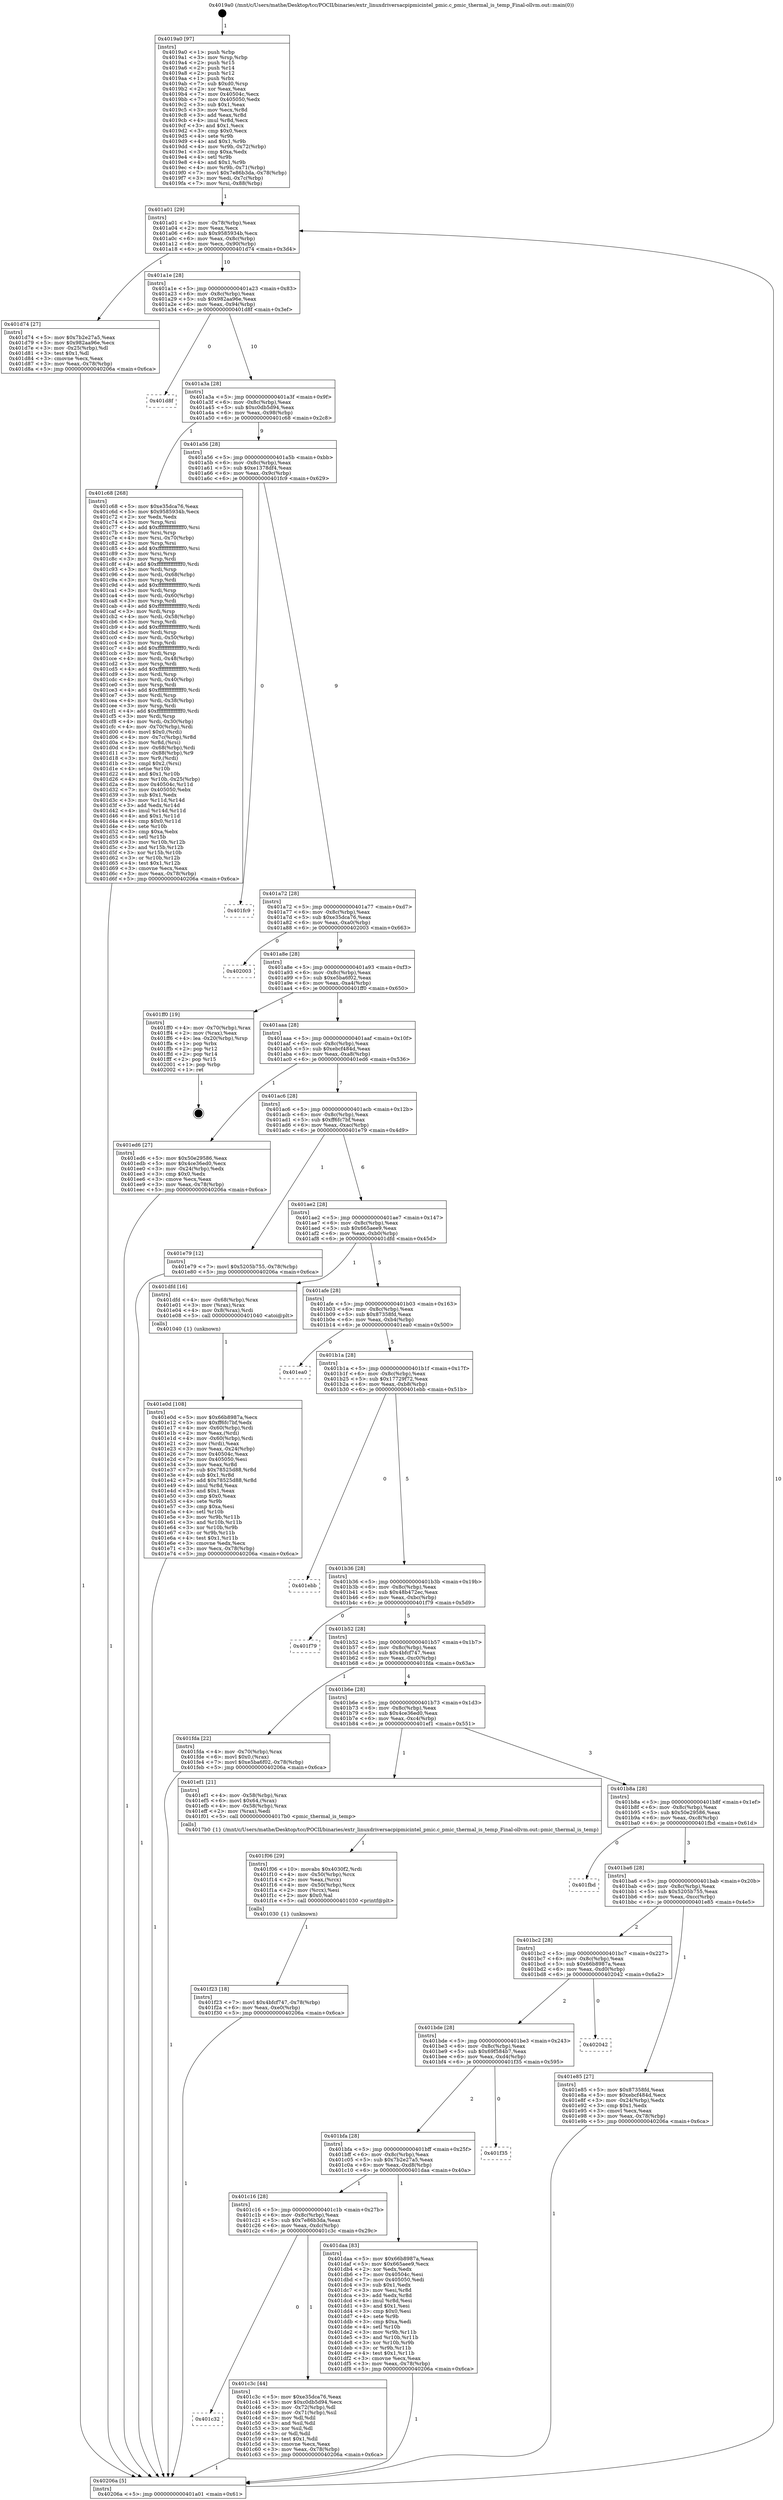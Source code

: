 digraph "0x4019a0" {
  label = "0x4019a0 (/mnt/c/Users/mathe/Desktop/tcc/POCII/binaries/extr_linuxdriversacpipmicintel_pmic.c_pmic_thermal_is_temp_Final-ollvm.out::main(0))"
  labelloc = "t"
  node[shape=record]

  Entry [label="",width=0.3,height=0.3,shape=circle,fillcolor=black,style=filled]
  "0x401a01" [label="{
     0x401a01 [29]\l
     | [instrs]\l
     &nbsp;&nbsp;0x401a01 \<+3\>: mov -0x78(%rbp),%eax\l
     &nbsp;&nbsp;0x401a04 \<+2\>: mov %eax,%ecx\l
     &nbsp;&nbsp;0x401a06 \<+6\>: sub $0x9585934b,%ecx\l
     &nbsp;&nbsp;0x401a0c \<+6\>: mov %eax,-0x8c(%rbp)\l
     &nbsp;&nbsp;0x401a12 \<+6\>: mov %ecx,-0x90(%rbp)\l
     &nbsp;&nbsp;0x401a18 \<+6\>: je 0000000000401d74 \<main+0x3d4\>\l
  }"]
  "0x401d74" [label="{
     0x401d74 [27]\l
     | [instrs]\l
     &nbsp;&nbsp;0x401d74 \<+5\>: mov $0x7b2e27a5,%eax\l
     &nbsp;&nbsp;0x401d79 \<+5\>: mov $0x982aa96e,%ecx\l
     &nbsp;&nbsp;0x401d7e \<+3\>: mov -0x25(%rbp),%dl\l
     &nbsp;&nbsp;0x401d81 \<+3\>: test $0x1,%dl\l
     &nbsp;&nbsp;0x401d84 \<+3\>: cmovne %ecx,%eax\l
     &nbsp;&nbsp;0x401d87 \<+3\>: mov %eax,-0x78(%rbp)\l
     &nbsp;&nbsp;0x401d8a \<+5\>: jmp 000000000040206a \<main+0x6ca\>\l
  }"]
  "0x401a1e" [label="{
     0x401a1e [28]\l
     | [instrs]\l
     &nbsp;&nbsp;0x401a1e \<+5\>: jmp 0000000000401a23 \<main+0x83\>\l
     &nbsp;&nbsp;0x401a23 \<+6\>: mov -0x8c(%rbp),%eax\l
     &nbsp;&nbsp;0x401a29 \<+5\>: sub $0x982aa96e,%eax\l
     &nbsp;&nbsp;0x401a2e \<+6\>: mov %eax,-0x94(%rbp)\l
     &nbsp;&nbsp;0x401a34 \<+6\>: je 0000000000401d8f \<main+0x3ef\>\l
  }"]
  Exit [label="",width=0.3,height=0.3,shape=circle,fillcolor=black,style=filled,peripheries=2]
  "0x401d8f" [label="{
     0x401d8f\l
  }", style=dashed]
  "0x401a3a" [label="{
     0x401a3a [28]\l
     | [instrs]\l
     &nbsp;&nbsp;0x401a3a \<+5\>: jmp 0000000000401a3f \<main+0x9f\>\l
     &nbsp;&nbsp;0x401a3f \<+6\>: mov -0x8c(%rbp),%eax\l
     &nbsp;&nbsp;0x401a45 \<+5\>: sub $0xc0db5d94,%eax\l
     &nbsp;&nbsp;0x401a4a \<+6\>: mov %eax,-0x98(%rbp)\l
     &nbsp;&nbsp;0x401a50 \<+6\>: je 0000000000401c68 \<main+0x2c8\>\l
  }"]
  "0x401f23" [label="{
     0x401f23 [18]\l
     | [instrs]\l
     &nbsp;&nbsp;0x401f23 \<+7\>: movl $0x4bfcf747,-0x78(%rbp)\l
     &nbsp;&nbsp;0x401f2a \<+6\>: mov %eax,-0xe0(%rbp)\l
     &nbsp;&nbsp;0x401f30 \<+5\>: jmp 000000000040206a \<main+0x6ca\>\l
  }"]
  "0x401c68" [label="{
     0x401c68 [268]\l
     | [instrs]\l
     &nbsp;&nbsp;0x401c68 \<+5\>: mov $0xe35dca76,%eax\l
     &nbsp;&nbsp;0x401c6d \<+5\>: mov $0x9585934b,%ecx\l
     &nbsp;&nbsp;0x401c72 \<+2\>: xor %edx,%edx\l
     &nbsp;&nbsp;0x401c74 \<+3\>: mov %rsp,%rsi\l
     &nbsp;&nbsp;0x401c77 \<+4\>: add $0xfffffffffffffff0,%rsi\l
     &nbsp;&nbsp;0x401c7b \<+3\>: mov %rsi,%rsp\l
     &nbsp;&nbsp;0x401c7e \<+4\>: mov %rsi,-0x70(%rbp)\l
     &nbsp;&nbsp;0x401c82 \<+3\>: mov %rsp,%rsi\l
     &nbsp;&nbsp;0x401c85 \<+4\>: add $0xfffffffffffffff0,%rsi\l
     &nbsp;&nbsp;0x401c89 \<+3\>: mov %rsi,%rsp\l
     &nbsp;&nbsp;0x401c8c \<+3\>: mov %rsp,%rdi\l
     &nbsp;&nbsp;0x401c8f \<+4\>: add $0xfffffffffffffff0,%rdi\l
     &nbsp;&nbsp;0x401c93 \<+3\>: mov %rdi,%rsp\l
     &nbsp;&nbsp;0x401c96 \<+4\>: mov %rdi,-0x68(%rbp)\l
     &nbsp;&nbsp;0x401c9a \<+3\>: mov %rsp,%rdi\l
     &nbsp;&nbsp;0x401c9d \<+4\>: add $0xfffffffffffffff0,%rdi\l
     &nbsp;&nbsp;0x401ca1 \<+3\>: mov %rdi,%rsp\l
     &nbsp;&nbsp;0x401ca4 \<+4\>: mov %rdi,-0x60(%rbp)\l
     &nbsp;&nbsp;0x401ca8 \<+3\>: mov %rsp,%rdi\l
     &nbsp;&nbsp;0x401cab \<+4\>: add $0xfffffffffffffff0,%rdi\l
     &nbsp;&nbsp;0x401caf \<+3\>: mov %rdi,%rsp\l
     &nbsp;&nbsp;0x401cb2 \<+4\>: mov %rdi,-0x58(%rbp)\l
     &nbsp;&nbsp;0x401cb6 \<+3\>: mov %rsp,%rdi\l
     &nbsp;&nbsp;0x401cb9 \<+4\>: add $0xfffffffffffffff0,%rdi\l
     &nbsp;&nbsp;0x401cbd \<+3\>: mov %rdi,%rsp\l
     &nbsp;&nbsp;0x401cc0 \<+4\>: mov %rdi,-0x50(%rbp)\l
     &nbsp;&nbsp;0x401cc4 \<+3\>: mov %rsp,%rdi\l
     &nbsp;&nbsp;0x401cc7 \<+4\>: add $0xfffffffffffffff0,%rdi\l
     &nbsp;&nbsp;0x401ccb \<+3\>: mov %rdi,%rsp\l
     &nbsp;&nbsp;0x401cce \<+4\>: mov %rdi,-0x48(%rbp)\l
     &nbsp;&nbsp;0x401cd2 \<+3\>: mov %rsp,%rdi\l
     &nbsp;&nbsp;0x401cd5 \<+4\>: add $0xfffffffffffffff0,%rdi\l
     &nbsp;&nbsp;0x401cd9 \<+3\>: mov %rdi,%rsp\l
     &nbsp;&nbsp;0x401cdc \<+4\>: mov %rdi,-0x40(%rbp)\l
     &nbsp;&nbsp;0x401ce0 \<+3\>: mov %rsp,%rdi\l
     &nbsp;&nbsp;0x401ce3 \<+4\>: add $0xfffffffffffffff0,%rdi\l
     &nbsp;&nbsp;0x401ce7 \<+3\>: mov %rdi,%rsp\l
     &nbsp;&nbsp;0x401cea \<+4\>: mov %rdi,-0x38(%rbp)\l
     &nbsp;&nbsp;0x401cee \<+3\>: mov %rsp,%rdi\l
     &nbsp;&nbsp;0x401cf1 \<+4\>: add $0xfffffffffffffff0,%rdi\l
     &nbsp;&nbsp;0x401cf5 \<+3\>: mov %rdi,%rsp\l
     &nbsp;&nbsp;0x401cf8 \<+4\>: mov %rdi,-0x30(%rbp)\l
     &nbsp;&nbsp;0x401cfc \<+4\>: mov -0x70(%rbp),%rdi\l
     &nbsp;&nbsp;0x401d00 \<+6\>: movl $0x0,(%rdi)\l
     &nbsp;&nbsp;0x401d06 \<+4\>: mov -0x7c(%rbp),%r8d\l
     &nbsp;&nbsp;0x401d0a \<+3\>: mov %r8d,(%rsi)\l
     &nbsp;&nbsp;0x401d0d \<+4\>: mov -0x68(%rbp),%rdi\l
     &nbsp;&nbsp;0x401d11 \<+7\>: mov -0x88(%rbp),%r9\l
     &nbsp;&nbsp;0x401d18 \<+3\>: mov %r9,(%rdi)\l
     &nbsp;&nbsp;0x401d1b \<+3\>: cmpl $0x2,(%rsi)\l
     &nbsp;&nbsp;0x401d1e \<+4\>: setne %r10b\l
     &nbsp;&nbsp;0x401d22 \<+4\>: and $0x1,%r10b\l
     &nbsp;&nbsp;0x401d26 \<+4\>: mov %r10b,-0x25(%rbp)\l
     &nbsp;&nbsp;0x401d2a \<+8\>: mov 0x40504c,%r11d\l
     &nbsp;&nbsp;0x401d32 \<+7\>: mov 0x405050,%ebx\l
     &nbsp;&nbsp;0x401d39 \<+3\>: sub $0x1,%edx\l
     &nbsp;&nbsp;0x401d3c \<+3\>: mov %r11d,%r14d\l
     &nbsp;&nbsp;0x401d3f \<+3\>: add %edx,%r14d\l
     &nbsp;&nbsp;0x401d42 \<+4\>: imul %r14d,%r11d\l
     &nbsp;&nbsp;0x401d46 \<+4\>: and $0x1,%r11d\l
     &nbsp;&nbsp;0x401d4a \<+4\>: cmp $0x0,%r11d\l
     &nbsp;&nbsp;0x401d4e \<+4\>: sete %r10b\l
     &nbsp;&nbsp;0x401d52 \<+3\>: cmp $0xa,%ebx\l
     &nbsp;&nbsp;0x401d55 \<+4\>: setl %r15b\l
     &nbsp;&nbsp;0x401d59 \<+3\>: mov %r10b,%r12b\l
     &nbsp;&nbsp;0x401d5c \<+3\>: and %r15b,%r12b\l
     &nbsp;&nbsp;0x401d5f \<+3\>: xor %r15b,%r10b\l
     &nbsp;&nbsp;0x401d62 \<+3\>: or %r10b,%r12b\l
     &nbsp;&nbsp;0x401d65 \<+4\>: test $0x1,%r12b\l
     &nbsp;&nbsp;0x401d69 \<+3\>: cmovne %ecx,%eax\l
     &nbsp;&nbsp;0x401d6c \<+3\>: mov %eax,-0x78(%rbp)\l
     &nbsp;&nbsp;0x401d6f \<+5\>: jmp 000000000040206a \<main+0x6ca\>\l
  }"]
  "0x401a56" [label="{
     0x401a56 [28]\l
     | [instrs]\l
     &nbsp;&nbsp;0x401a56 \<+5\>: jmp 0000000000401a5b \<main+0xbb\>\l
     &nbsp;&nbsp;0x401a5b \<+6\>: mov -0x8c(%rbp),%eax\l
     &nbsp;&nbsp;0x401a61 \<+5\>: sub $0xe1378df4,%eax\l
     &nbsp;&nbsp;0x401a66 \<+6\>: mov %eax,-0x9c(%rbp)\l
     &nbsp;&nbsp;0x401a6c \<+6\>: je 0000000000401fc9 \<main+0x629\>\l
  }"]
  "0x401f06" [label="{
     0x401f06 [29]\l
     | [instrs]\l
     &nbsp;&nbsp;0x401f06 \<+10\>: movabs $0x4030f2,%rdi\l
     &nbsp;&nbsp;0x401f10 \<+4\>: mov -0x50(%rbp),%rcx\l
     &nbsp;&nbsp;0x401f14 \<+2\>: mov %eax,(%rcx)\l
     &nbsp;&nbsp;0x401f16 \<+4\>: mov -0x50(%rbp),%rcx\l
     &nbsp;&nbsp;0x401f1a \<+2\>: mov (%rcx),%esi\l
     &nbsp;&nbsp;0x401f1c \<+2\>: mov $0x0,%al\l
     &nbsp;&nbsp;0x401f1e \<+5\>: call 0000000000401030 \<printf@plt\>\l
     | [calls]\l
     &nbsp;&nbsp;0x401030 \{1\} (unknown)\l
  }"]
  "0x401fc9" [label="{
     0x401fc9\l
  }", style=dashed]
  "0x401a72" [label="{
     0x401a72 [28]\l
     | [instrs]\l
     &nbsp;&nbsp;0x401a72 \<+5\>: jmp 0000000000401a77 \<main+0xd7\>\l
     &nbsp;&nbsp;0x401a77 \<+6\>: mov -0x8c(%rbp),%eax\l
     &nbsp;&nbsp;0x401a7d \<+5\>: sub $0xe35dca76,%eax\l
     &nbsp;&nbsp;0x401a82 \<+6\>: mov %eax,-0xa0(%rbp)\l
     &nbsp;&nbsp;0x401a88 \<+6\>: je 0000000000402003 \<main+0x663\>\l
  }"]
  "0x401e0d" [label="{
     0x401e0d [108]\l
     | [instrs]\l
     &nbsp;&nbsp;0x401e0d \<+5\>: mov $0x66b8987a,%ecx\l
     &nbsp;&nbsp;0x401e12 \<+5\>: mov $0xff6fc7bf,%edx\l
     &nbsp;&nbsp;0x401e17 \<+4\>: mov -0x60(%rbp),%rdi\l
     &nbsp;&nbsp;0x401e1b \<+2\>: mov %eax,(%rdi)\l
     &nbsp;&nbsp;0x401e1d \<+4\>: mov -0x60(%rbp),%rdi\l
     &nbsp;&nbsp;0x401e21 \<+2\>: mov (%rdi),%eax\l
     &nbsp;&nbsp;0x401e23 \<+3\>: mov %eax,-0x24(%rbp)\l
     &nbsp;&nbsp;0x401e26 \<+7\>: mov 0x40504c,%eax\l
     &nbsp;&nbsp;0x401e2d \<+7\>: mov 0x405050,%esi\l
     &nbsp;&nbsp;0x401e34 \<+3\>: mov %eax,%r8d\l
     &nbsp;&nbsp;0x401e37 \<+7\>: sub $0x78525d88,%r8d\l
     &nbsp;&nbsp;0x401e3e \<+4\>: sub $0x1,%r8d\l
     &nbsp;&nbsp;0x401e42 \<+7\>: add $0x78525d88,%r8d\l
     &nbsp;&nbsp;0x401e49 \<+4\>: imul %r8d,%eax\l
     &nbsp;&nbsp;0x401e4d \<+3\>: and $0x1,%eax\l
     &nbsp;&nbsp;0x401e50 \<+3\>: cmp $0x0,%eax\l
     &nbsp;&nbsp;0x401e53 \<+4\>: sete %r9b\l
     &nbsp;&nbsp;0x401e57 \<+3\>: cmp $0xa,%esi\l
     &nbsp;&nbsp;0x401e5a \<+4\>: setl %r10b\l
     &nbsp;&nbsp;0x401e5e \<+3\>: mov %r9b,%r11b\l
     &nbsp;&nbsp;0x401e61 \<+3\>: and %r10b,%r11b\l
     &nbsp;&nbsp;0x401e64 \<+3\>: xor %r10b,%r9b\l
     &nbsp;&nbsp;0x401e67 \<+3\>: or %r9b,%r11b\l
     &nbsp;&nbsp;0x401e6a \<+4\>: test $0x1,%r11b\l
     &nbsp;&nbsp;0x401e6e \<+3\>: cmovne %edx,%ecx\l
     &nbsp;&nbsp;0x401e71 \<+3\>: mov %ecx,-0x78(%rbp)\l
     &nbsp;&nbsp;0x401e74 \<+5\>: jmp 000000000040206a \<main+0x6ca\>\l
  }"]
  "0x402003" [label="{
     0x402003\l
  }", style=dashed]
  "0x401a8e" [label="{
     0x401a8e [28]\l
     | [instrs]\l
     &nbsp;&nbsp;0x401a8e \<+5\>: jmp 0000000000401a93 \<main+0xf3\>\l
     &nbsp;&nbsp;0x401a93 \<+6\>: mov -0x8c(%rbp),%eax\l
     &nbsp;&nbsp;0x401a99 \<+5\>: sub $0xe5ba6f02,%eax\l
     &nbsp;&nbsp;0x401a9e \<+6\>: mov %eax,-0xa4(%rbp)\l
     &nbsp;&nbsp;0x401aa4 \<+6\>: je 0000000000401ff0 \<main+0x650\>\l
  }"]
  "0x4019a0" [label="{
     0x4019a0 [97]\l
     | [instrs]\l
     &nbsp;&nbsp;0x4019a0 \<+1\>: push %rbp\l
     &nbsp;&nbsp;0x4019a1 \<+3\>: mov %rsp,%rbp\l
     &nbsp;&nbsp;0x4019a4 \<+2\>: push %r15\l
     &nbsp;&nbsp;0x4019a6 \<+2\>: push %r14\l
     &nbsp;&nbsp;0x4019a8 \<+2\>: push %r12\l
     &nbsp;&nbsp;0x4019aa \<+1\>: push %rbx\l
     &nbsp;&nbsp;0x4019ab \<+7\>: sub $0xd0,%rsp\l
     &nbsp;&nbsp;0x4019b2 \<+2\>: xor %eax,%eax\l
     &nbsp;&nbsp;0x4019b4 \<+7\>: mov 0x40504c,%ecx\l
     &nbsp;&nbsp;0x4019bb \<+7\>: mov 0x405050,%edx\l
     &nbsp;&nbsp;0x4019c2 \<+3\>: sub $0x1,%eax\l
     &nbsp;&nbsp;0x4019c5 \<+3\>: mov %ecx,%r8d\l
     &nbsp;&nbsp;0x4019c8 \<+3\>: add %eax,%r8d\l
     &nbsp;&nbsp;0x4019cb \<+4\>: imul %r8d,%ecx\l
     &nbsp;&nbsp;0x4019cf \<+3\>: and $0x1,%ecx\l
     &nbsp;&nbsp;0x4019d2 \<+3\>: cmp $0x0,%ecx\l
     &nbsp;&nbsp;0x4019d5 \<+4\>: sete %r9b\l
     &nbsp;&nbsp;0x4019d9 \<+4\>: and $0x1,%r9b\l
     &nbsp;&nbsp;0x4019dd \<+4\>: mov %r9b,-0x72(%rbp)\l
     &nbsp;&nbsp;0x4019e1 \<+3\>: cmp $0xa,%edx\l
     &nbsp;&nbsp;0x4019e4 \<+4\>: setl %r9b\l
     &nbsp;&nbsp;0x4019e8 \<+4\>: and $0x1,%r9b\l
     &nbsp;&nbsp;0x4019ec \<+4\>: mov %r9b,-0x71(%rbp)\l
     &nbsp;&nbsp;0x4019f0 \<+7\>: movl $0x7e86b3da,-0x78(%rbp)\l
     &nbsp;&nbsp;0x4019f7 \<+3\>: mov %edi,-0x7c(%rbp)\l
     &nbsp;&nbsp;0x4019fa \<+7\>: mov %rsi,-0x88(%rbp)\l
  }"]
  "0x401ff0" [label="{
     0x401ff0 [19]\l
     | [instrs]\l
     &nbsp;&nbsp;0x401ff0 \<+4\>: mov -0x70(%rbp),%rax\l
     &nbsp;&nbsp;0x401ff4 \<+2\>: mov (%rax),%eax\l
     &nbsp;&nbsp;0x401ff6 \<+4\>: lea -0x20(%rbp),%rsp\l
     &nbsp;&nbsp;0x401ffa \<+1\>: pop %rbx\l
     &nbsp;&nbsp;0x401ffb \<+2\>: pop %r12\l
     &nbsp;&nbsp;0x401ffd \<+2\>: pop %r14\l
     &nbsp;&nbsp;0x401fff \<+2\>: pop %r15\l
     &nbsp;&nbsp;0x402001 \<+1\>: pop %rbp\l
     &nbsp;&nbsp;0x402002 \<+1\>: ret\l
  }"]
  "0x401aaa" [label="{
     0x401aaa [28]\l
     | [instrs]\l
     &nbsp;&nbsp;0x401aaa \<+5\>: jmp 0000000000401aaf \<main+0x10f\>\l
     &nbsp;&nbsp;0x401aaf \<+6\>: mov -0x8c(%rbp),%eax\l
     &nbsp;&nbsp;0x401ab5 \<+5\>: sub $0xebcf484d,%eax\l
     &nbsp;&nbsp;0x401aba \<+6\>: mov %eax,-0xa8(%rbp)\l
     &nbsp;&nbsp;0x401ac0 \<+6\>: je 0000000000401ed6 \<main+0x536\>\l
  }"]
  "0x40206a" [label="{
     0x40206a [5]\l
     | [instrs]\l
     &nbsp;&nbsp;0x40206a \<+5\>: jmp 0000000000401a01 \<main+0x61\>\l
  }"]
  "0x401ed6" [label="{
     0x401ed6 [27]\l
     | [instrs]\l
     &nbsp;&nbsp;0x401ed6 \<+5\>: mov $0x50e29586,%eax\l
     &nbsp;&nbsp;0x401edb \<+5\>: mov $0x4ce36ed0,%ecx\l
     &nbsp;&nbsp;0x401ee0 \<+3\>: mov -0x24(%rbp),%edx\l
     &nbsp;&nbsp;0x401ee3 \<+3\>: cmp $0x0,%edx\l
     &nbsp;&nbsp;0x401ee6 \<+3\>: cmove %ecx,%eax\l
     &nbsp;&nbsp;0x401ee9 \<+3\>: mov %eax,-0x78(%rbp)\l
     &nbsp;&nbsp;0x401eec \<+5\>: jmp 000000000040206a \<main+0x6ca\>\l
  }"]
  "0x401ac6" [label="{
     0x401ac6 [28]\l
     | [instrs]\l
     &nbsp;&nbsp;0x401ac6 \<+5\>: jmp 0000000000401acb \<main+0x12b\>\l
     &nbsp;&nbsp;0x401acb \<+6\>: mov -0x8c(%rbp),%eax\l
     &nbsp;&nbsp;0x401ad1 \<+5\>: sub $0xff6fc7bf,%eax\l
     &nbsp;&nbsp;0x401ad6 \<+6\>: mov %eax,-0xac(%rbp)\l
     &nbsp;&nbsp;0x401adc \<+6\>: je 0000000000401e79 \<main+0x4d9\>\l
  }"]
  "0x401c32" [label="{
     0x401c32\l
  }", style=dashed]
  "0x401e79" [label="{
     0x401e79 [12]\l
     | [instrs]\l
     &nbsp;&nbsp;0x401e79 \<+7\>: movl $0x5205b755,-0x78(%rbp)\l
     &nbsp;&nbsp;0x401e80 \<+5\>: jmp 000000000040206a \<main+0x6ca\>\l
  }"]
  "0x401ae2" [label="{
     0x401ae2 [28]\l
     | [instrs]\l
     &nbsp;&nbsp;0x401ae2 \<+5\>: jmp 0000000000401ae7 \<main+0x147\>\l
     &nbsp;&nbsp;0x401ae7 \<+6\>: mov -0x8c(%rbp),%eax\l
     &nbsp;&nbsp;0x401aed \<+5\>: sub $0x665aee9,%eax\l
     &nbsp;&nbsp;0x401af2 \<+6\>: mov %eax,-0xb0(%rbp)\l
     &nbsp;&nbsp;0x401af8 \<+6\>: je 0000000000401dfd \<main+0x45d\>\l
  }"]
  "0x401c3c" [label="{
     0x401c3c [44]\l
     | [instrs]\l
     &nbsp;&nbsp;0x401c3c \<+5\>: mov $0xe35dca76,%eax\l
     &nbsp;&nbsp;0x401c41 \<+5\>: mov $0xc0db5d94,%ecx\l
     &nbsp;&nbsp;0x401c46 \<+3\>: mov -0x72(%rbp),%dl\l
     &nbsp;&nbsp;0x401c49 \<+4\>: mov -0x71(%rbp),%sil\l
     &nbsp;&nbsp;0x401c4d \<+3\>: mov %dl,%dil\l
     &nbsp;&nbsp;0x401c50 \<+3\>: and %sil,%dil\l
     &nbsp;&nbsp;0x401c53 \<+3\>: xor %sil,%dl\l
     &nbsp;&nbsp;0x401c56 \<+3\>: or %dl,%dil\l
     &nbsp;&nbsp;0x401c59 \<+4\>: test $0x1,%dil\l
     &nbsp;&nbsp;0x401c5d \<+3\>: cmovne %ecx,%eax\l
     &nbsp;&nbsp;0x401c60 \<+3\>: mov %eax,-0x78(%rbp)\l
     &nbsp;&nbsp;0x401c63 \<+5\>: jmp 000000000040206a \<main+0x6ca\>\l
  }"]
  "0x401dfd" [label="{
     0x401dfd [16]\l
     | [instrs]\l
     &nbsp;&nbsp;0x401dfd \<+4\>: mov -0x68(%rbp),%rax\l
     &nbsp;&nbsp;0x401e01 \<+3\>: mov (%rax),%rax\l
     &nbsp;&nbsp;0x401e04 \<+4\>: mov 0x8(%rax),%rdi\l
     &nbsp;&nbsp;0x401e08 \<+5\>: call 0000000000401040 \<atoi@plt\>\l
     | [calls]\l
     &nbsp;&nbsp;0x401040 \{1\} (unknown)\l
  }"]
  "0x401afe" [label="{
     0x401afe [28]\l
     | [instrs]\l
     &nbsp;&nbsp;0x401afe \<+5\>: jmp 0000000000401b03 \<main+0x163\>\l
     &nbsp;&nbsp;0x401b03 \<+6\>: mov -0x8c(%rbp),%eax\l
     &nbsp;&nbsp;0x401b09 \<+5\>: sub $0x87358fd,%eax\l
     &nbsp;&nbsp;0x401b0e \<+6\>: mov %eax,-0xb4(%rbp)\l
     &nbsp;&nbsp;0x401b14 \<+6\>: je 0000000000401ea0 \<main+0x500\>\l
  }"]
  "0x401c16" [label="{
     0x401c16 [28]\l
     | [instrs]\l
     &nbsp;&nbsp;0x401c16 \<+5\>: jmp 0000000000401c1b \<main+0x27b\>\l
     &nbsp;&nbsp;0x401c1b \<+6\>: mov -0x8c(%rbp),%eax\l
     &nbsp;&nbsp;0x401c21 \<+5\>: sub $0x7e86b3da,%eax\l
     &nbsp;&nbsp;0x401c26 \<+6\>: mov %eax,-0xdc(%rbp)\l
     &nbsp;&nbsp;0x401c2c \<+6\>: je 0000000000401c3c \<main+0x29c\>\l
  }"]
  "0x401ea0" [label="{
     0x401ea0\l
  }", style=dashed]
  "0x401b1a" [label="{
     0x401b1a [28]\l
     | [instrs]\l
     &nbsp;&nbsp;0x401b1a \<+5\>: jmp 0000000000401b1f \<main+0x17f\>\l
     &nbsp;&nbsp;0x401b1f \<+6\>: mov -0x8c(%rbp),%eax\l
     &nbsp;&nbsp;0x401b25 \<+5\>: sub $0x17729f72,%eax\l
     &nbsp;&nbsp;0x401b2a \<+6\>: mov %eax,-0xb8(%rbp)\l
     &nbsp;&nbsp;0x401b30 \<+6\>: je 0000000000401ebb \<main+0x51b\>\l
  }"]
  "0x401daa" [label="{
     0x401daa [83]\l
     | [instrs]\l
     &nbsp;&nbsp;0x401daa \<+5\>: mov $0x66b8987a,%eax\l
     &nbsp;&nbsp;0x401daf \<+5\>: mov $0x665aee9,%ecx\l
     &nbsp;&nbsp;0x401db4 \<+2\>: xor %edx,%edx\l
     &nbsp;&nbsp;0x401db6 \<+7\>: mov 0x40504c,%esi\l
     &nbsp;&nbsp;0x401dbd \<+7\>: mov 0x405050,%edi\l
     &nbsp;&nbsp;0x401dc4 \<+3\>: sub $0x1,%edx\l
     &nbsp;&nbsp;0x401dc7 \<+3\>: mov %esi,%r8d\l
     &nbsp;&nbsp;0x401dca \<+3\>: add %edx,%r8d\l
     &nbsp;&nbsp;0x401dcd \<+4\>: imul %r8d,%esi\l
     &nbsp;&nbsp;0x401dd1 \<+3\>: and $0x1,%esi\l
     &nbsp;&nbsp;0x401dd4 \<+3\>: cmp $0x0,%esi\l
     &nbsp;&nbsp;0x401dd7 \<+4\>: sete %r9b\l
     &nbsp;&nbsp;0x401ddb \<+3\>: cmp $0xa,%edi\l
     &nbsp;&nbsp;0x401dde \<+4\>: setl %r10b\l
     &nbsp;&nbsp;0x401de2 \<+3\>: mov %r9b,%r11b\l
     &nbsp;&nbsp;0x401de5 \<+3\>: and %r10b,%r11b\l
     &nbsp;&nbsp;0x401de8 \<+3\>: xor %r10b,%r9b\l
     &nbsp;&nbsp;0x401deb \<+3\>: or %r9b,%r11b\l
     &nbsp;&nbsp;0x401dee \<+4\>: test $0x1,%r11b\l
     &nbsp;&nbsp;0x401df2 \<+3\>: cmovne %ecx,%eax\l
     &nbsp;&nbsp;0x401df5 \<+3\>: mov %eax,-0x78(%rbp)\l
     &nbsp;&nbsp;0x401df8 \<+5\>: jmp 000000000040206a \<main+0x6ca\>\l
  }"]
  "0x401ebb" [label="{
     0x401ebb\l
  }", style=dashed]
  "0x401b36" [label="{
     0x401b36 [28]\l
     | [instrs]\l
     &nbsp;&nbsp;0x401b36 \<+5\>: jmp 0000000000401b3b \<main+0x19b\>\l
     &nbsp;&nbsp;0x401b3b \<+6\>: mov -0x8c(%rbp),%eax\l
     &nbsp;&nbsp;0x401b41 \<+5\>: sub $0x48b472ec,%eax\l
     &nbsp;&nbsp;0x401b46 \<+6\>: mov %eax,-0xbc(%rbp)\l
     &nbsp;&nbsp;0x401b4c \<+6\>: je 0000000000401f79 \<main+0x5d9\>\l
  }"]
  "0x401bfa" [label="{
     0x401bfa [28]\l
     | [instrs]\l
     &nbsp;&nbsp;0x401bfa \<+5\>: jmp 0000000000401bff \<main+0x25f\>\l
     &nbsp;&nbsp;0x401bff \<+6\>: mov -0x8c(%rbp),%eax\l
     &nbsp;&nbsp;0x401c05 \<+5\>: sub $0x7b2e27a5,%eax\l
     &nbsp;&nbsp;0x401c0a \<+6\>: mov %eax,-0xd8(%rbp)\l
     &nbsp;&nbsp;0x401c10 \<+6\>: je 0000000000401daa \<main+0x40a\>\l
  }"]
  "0x401f79" [label="{
     0x401f79\l
  }", style=dashed]
  "0x401b52" [label="{
     0x401b52 [28]\l
     | [instrs]\l
     &nbsp;&nbsp;0x401b52 \<+5\>: jmp 0000000000401b57 \<main+0x1b7\>\l
     &nbsp;&nbsp;0x401b57 \<+6\>: mov -0x8c(%rbp),%eax\l
     &nbsp;&nbsp;0x401b5d \<+5\>: sub $0x4bfcf747,%eax\l
     &nbsp;&nbsp;0x401b62 \<+6\>: mov %eax,-0xc0(%rbp)\l
     &nbsp;&nbsp;0x401b68 \<+6\>: je 0000000000401fda \<main+0x63a\>\l
  }"]
  "0x401f35" [label="{
     0x401f35\l
  }", style=dashed]
  "0x401fda" [label="{
     0x401fda [22]\l
     | [instrs]\l
     &nbsp;&nbsp;0x401fda \<+4\>: mov -0x70(%rbp),%rax\l
     &nbsp;&nbsp;0x401fde \<+6\>: movl $0x0,(%rax)\l
     &nbsp;&nbsp;0x401fe4 \<+7\>: movl $0xe5ba6f02,-0x78(%rbp)\l
     &nbsp;&nbsp;0x401feb \<+5\>: jmp 000000000040206a \<main+0x6ca\>\l
  }"]
  "0x401b6e" [label="{
     0x401b6e [28]\l
     | [instrs]\l
     &nbsp;&nbsp;0x401b6e \<+5\>: jmp 0000000000401b73 \<main+0x1d3\>\l
     &nbsp;&nbsp;0x401b73 \<+6\>: mov -0x8c(%rbp),%eax\l
     &nbsp;&nbsp;0x401b79 \<+5\>: sub $0x4ce36ed0,%eax\l
     &nbsp;&nbsp;0x401b7e \<+6\>: mov %eax,-0xc4(%rbp)\l
     &nbsp;&nbsp;0x401b84 \<+6\>: je 0000000000401ef1 \<main+0x551\>\l
  }"]
  "0x401bde" [label="{
     0x401bde [28]\l
     | [instrs]\l
     &nbsp;&nbsp;0x401bde \<+5\>: jmp 0000000000401be3 \<main+0x243\>\l
     &nbsp;&nbsp;0x401be3 \<+6\>: mov -0x8c(%rbp),%eax\l
     &nbsp;&nbsp;0x401be9 \<+5\>: sub $0x69f584b7,%eax\l
     &nbsp;&nbsp;0x401bee \<+6\>: mov %eax,-0xd4(%rbp)\l
     &nbsp;&nbsp;0x401bf4 \<+6\>: je 0000000000401f35 \<main+0x595\>\l
  }"]
  "0x401ef1" [label="{
     0x401ef1 [21]\l
     | [instrs]\l
     &nbsp;&nbsp;0x401ef1 \<+4\>: mov -0x58(%rbp),%rax\l
     &nbsp;&nbsp;0x401ef5 \<+6\>: movl $0x64,(%rax)\l
     &nbsp;&nbsp;0x401efb \<+4\>: mov -0x58(%rbp),%rax\l
     &nbsp;&nbsp;0x401eff \<+2\>: mov (%rax),%edi\l
     &nbsp;&nbsp;0x401f01 \<+5\>: call 00000000004017b0 \<pmic_thermal_is_temp\>\l
     | [calls]\l
     &nbsp;&nbsp;0x4017b0 \{1\} (/mnt/c/Users/mathe/Desktop/tcc/POCII/binaries/extr_linuxdriversacpipmicintel_pmic.c_pmic_thermal_is_temp_Final-ollvm.out::pmic_thermal_is_temp)\l
  }"]
  "0x401b8a" [label="{
     0x401b8a [28]\l
     | [instrs]\l
     &nbsp;&nbsp;0x401b8a \<+5\>: jmp 0000000000401b8f \<main+0x1ef\>\l
     &nbsp;&nbsp;0x401b8f \<+6\>: mov -0x8c(%rbp),%eax\l
     &nbsp;&nbsp;0x401b95 \<+5\>: sub $0x50e29586,%eax\l
     &nbsp;&nbsp;0x401b9a \<+6\>: mov %eax,-0xc8(%rbp)\l
     &nbsp;&nbsp;0x401ba0 \<+6\>: je 0000000000401fbd \<main+0x61d\>\l
  }"]
  "0x402042" [label="{
     0x402042\l
  }", style=dashed]
  "0x401fbd" [label="{
     0x401fbd\l
  }", style=dashed]
  "0x401ba6" [label="{
     0x401ba6 [28]\l
     | [instrs]\l
     &nbsp;&nbsp;0x401ba6 \<+5\>: jmp 0000000000401bab \<main+0x20b\>\l
     &nbsp;&nbsp;0x401bab \<+6\>: mov -0x8c(%rbp),%eax\l
     &nbsp;&nbsp;0x401bb1 \<+5\>: sub $0x5205b755,%eax\l
     &nbsp;&nbsp;0x401bb6 \<+6\>: mov %eax,-0xcc(%rbp)\l
     &nbsp;&nbsp;0x401bbc \<+6\>: je 0000000000401e85 \<main+0x4e5\>\l
  }"]
  "0x401bc2" [label="{
     0x401bc2 [28]\l
     | [instrs]\l
     &nbsp;&nbsp;0x401bc2 \<+5\>: jmp 0000000000401bc7 \<main+0x227\>\l
     &nbsp;&nbsp;0x401bc7 \<+6\>: mov -0x8c(%rbp),%eax\l
     &nbsp;&nbsp;0x401bcd \<+5\>: sub $0x66b8987a,%eax\l
     &nbsp;&nbsp;0x401bd2 \<+6\>: mov %eax,-0xd0(%rbp)\l
     &nbsp;&nbsp;0x401bd8 \<+6\>: je 0000000000402042 \<main+0x6a2\>\l
  }"]
  "0x401e85" [label="{
     0x401e85 [27]\l
     | [instrs]\l
     &nbsp;&nbsp;0x401e85 \<+5\>: mov $0x87358fd,%eax\l
     &nbsp;&nbsp;0x401e8a \<+5\>: mov $0xebcf484d,%ecx\l
     &nbsp;&nbsp;0x401e8f \<+3\>: mov -0x24(%rbp),%edx\l
     &nbsp;&nbsp;0x401e92 \<+3\>: cmp $0x1,%edx\l
     &nbsp;&nbsp;0x401e95 \<+3\>: cmovl %ecx,%eax\l
     &nbsp;&nbsp;0x401e98 \<+3\>: mov %eax,-0x78(%rbp)\l
     &nbsp;&nbsp;0x401e9b \<+5\>: jmp 000000000040206a \<main+0x6ca\>\l
  }"]
  Entry -> "0x4019a0" [label=" 1"]
  "0x401a01" -> "0x401d74" [label=" 1"]
  "0x401a01" -> "0x401a1e" [label=" 10"]
  "0x401ff0" -> Exit [label=" 1"]
  "0x401a1e" -> "0x401d8f" [label=" 0"]
  "0x401a1e" -> "0x401a3a" [label=" 10"]
  "0x401fda" -> "0x40206a" [label=" 1"]
  "0x401a3a" -> "0x401c68" [label=" 1"]
  "0x401a3a" -> "0x401a56" [label=" 9"]
  "0x401f23" -> "0x40206a" [label=" 1"]
  "0x401a56" -> "0x401fc9" [label=" 0"]
  "0x401a56" -> "0x401a72" [label=" 9"]
  "0x401f06" -> "0x401f23" [label=" 1"]
  "0x401a72" -> "0x402003" [label=" 0"]
  "0x401a72" -> "0x401a8e" [label=" 9"]
  "0x401ef1" -> "0x401f06" [label=" 1"]
  "0x401a8e" -> "0x401ff0" [label=" 1"]
  "0x401a8e" -> "0x401aaa" [label=" 8"]
  "0x401e85" -> "0x40206a" [label=" 1"]
  "0x401aaa" -> "0x401ed6" [label=" 1"]
  "0x401aaa" -> "0x401ac6" [label=" 7"]
  "0x401e79" -> "0x40206a" [label=" 1"]
  "0x401ac6" -> "0x401e79" [label=" 1"]
  "0x401ac6" -> "0x401ae2" [label=" 6"]
  "0x401e0d" -> "0x40206a" [label=" 1"]
  "0x401ae2" -> "0x401dfd" [label=" 1"]
  "0x401ae2" -> "0x401afe" [label=" 5"]
  "0x401dfd" -> "0x401e0d" [label=" 1"]
  "0x401afe" -> "0x401ea0" [label=" 0"]
  "0x401afe" -> "0x401b1a" [label=" 5"]
  "0x401d74" -> "0x40206a" [label=" 1"]
  "0x401b1a" -> "0x401ebb" [label=" 0"]
  "0x401b1a" -> "0x401b36" [label=" 5"]
  "0x401c68" -> "0x40206a" [label=" 1"]
  "0x401b36" -> "0x401f79" [label=" 0"]
  "0x401b36" -> "0x401b52" [label=" 5"]
  "0x40206a" -> "0x401a01" [label=" 10"]
  "0x401b52" -> "0x401fda" [label=" 1"]
  "0x401b52" -> "0x401b6e" [label=" 4"]
  "0x4019a0" -> "0x401a01" [label=" 1"]
  "0x401b6e" -> "0x401ef1" [label=" 1"]
  "0x401b6e" -> "0x401b8a" [label=" 3"]
  "0x401c16" -> "0x401c32" [label=" 0"]
  "0x401b8a" -> "0x401fbd" [label=" 0"]
  "0x401b8a" -> "0x401ba6" [label=" 3"]
  "0x401c16" -> "0x401c3c" [label=" 1"]
  "0x401ba6" -> "0x401e85" [label=" 1"]
  "0x401ba6" -> "0x401bc2" [label=" 2"]
  "0x401daa" -> "0x40206a" [label=" 1"]
  "0x401bc2" -> "0x402042" [label=" 0"]
  "0x401bc2" -> "0x401bde" [label=" 2"]
  "0x401c3c" -> "0x40206a" [label=" 1"]
  "0x401bde" -> "0x401f35" [label=" 0"]
  "0x401bde" -> "0x401bfa" [label=" 2"]
  "0x401ed6" -> "0x40206a" [label=" 1"]
  "0x401bfa" -> "0x401daa" [label=" 1"]
  "0x401bfa" -> "0x401c16" [label=" 1"]
}
